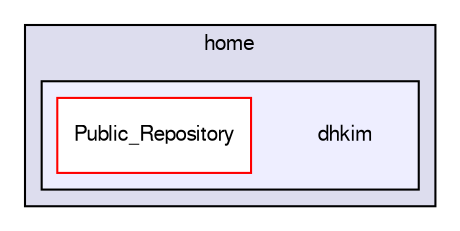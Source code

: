 digraph "dhkim" {
  compound=true
  node [ fontsize="10", fontname="FreeSans"];
  edge [ labelfontsize="10", labelfontname="FreeSans"];
  subgraph clusterdir_43e0a1f539e00dcfa1a6bc4d4fee4fc2 {
    graph [ bgcolor="#ddddee", pencolor="black", label="home" fontname="FreeSans", fontsize="10", URL="dir_43e0a1f539e00dcfa1a6bc4d4fee4fc2.html"]
  subgraph clusterdir_61bfb0b3cdda81b1b0355ba34eb3b1eb {
    graph [ bgcolor="#eeeeff", pencolor="black", label="" URL="dir_61bfb0b3cdda81b1b0355ba34eb3b1eb.html"];
    dir_61bfb0b3cdda81b1b0355ba34eb3b1eb [shape=plaintext label="dhkim"];
    dir_adee5b101e079090017bb4e91c628ead [shape=box label="Public_Repository" color="red" fillcolor="white" style="filled" URL="dir_adee5b101e079090017bb4e91c628ead.html"];
  }
  }
}
